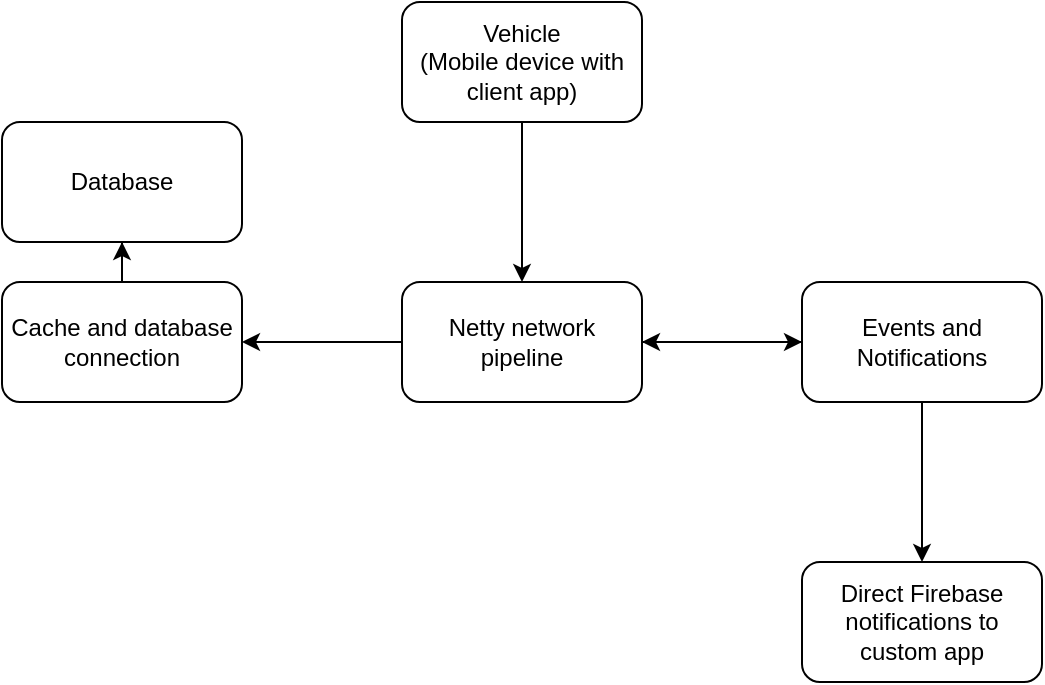 <mxfile version="14.9.4" type="github"><diagram id="fIU9lKK-ieeBtJ1PMxuY" name="Page-1"><mxGraphModel dx="1038" dy="547" grid="1" gridSize="10" guides="1" tooltips="1" connect="1" arrows="1" fold="1" page="1" pageScale="1" pageWidth="850" pageHeight="1100" math="0" shadow="0"><root><mxCell id="0"/><mxCell id="1" parent="0"/><mxCell id="csSRzxOheAEDZThqzpr--3" value="" style="edgeStyle=orthogonalEdgeStyle;rounded=0;orthogonalLoop=1;jettySize=auto;html=1;" edge="1" parent="1" source="csSRzxOheAEDZThqzpr--1" target="csSRzxOheAEDZThqzpr--2"><mxGeometry relative="1" as="geometry"/></mxCell><mxCell id="csSRzxOheAEDZThqzpr--1" value="Vehicle&lt;br&gt;(Mobile device with client app)" style="rounded=1;whiteSpace=wrap;html=1;" vertex="1" parent="1"><mxGeometry x="350" y="30" width="120" height="60" as="geometry"/></mxCell><mxCell id="csSRzxOheAEDZThqzpr--5" value="" style="edgeStyle=orthogonalEdgeStyle;rounded=0;orthogonalLoop=1;jettySize=auto;html=1;" edge="1" parent="1" source="csSRzxOheAEDZThqzpr--2" target="csSRzxOheAEDZThqzpr--4"><mxGeometry relative="1" as="geometry"/></mxCell><mxCell id="csSRzxOheAEDZThqzpr--7" value="" style="edgeStyle=orthogonalEdgeStyle;rounded=0;orthogonalLoop=1;jettySize=auto;html=1;" edge="1" parent="1" source="csSRzxOheAEDZThqzpr--2" target="csSRzxOheAEDZThqzpr--6"><mxGeometry relative="1" as="geometry"/></mxCell><mxCell id="csSRzxOheAEDZThqzpr--2" value="Netty network pipeline" style="rounded=1;whiteSpace=wrap;html=1;" vertex="1" parent="1"><mxGeometry x="350" y="170" width="120" height="60" as="geometry"/></mxCell><mxCell id="csSRzxOheAEDZThqzpr--8" value="" style="edgeStyle=orthogonalEdgeStyle;rounded=0;orthogonalLoop=1;jettySize=auto;html=1;" edge="1" parent="1" source="csSRzxOheAEDZThqzpr--4" target="csSRzxOheAEDZThqzpr--2"><mxGeometry relative="1" as="geometry"/></mxCell><mxCell id="csSRzxOheAEDZThqzpr--13" value="" style="edgeStyle=orthogonalEdgeStyle;rounded=0;orthogonalLoop=1;jettySize=auto;html=1;" edge="1" parent="1" source="csSRzxOheAEDZThqzpr--4" target="csSRzxOheAEDZThqzpr--12"><mxGeometry relative="1" as="geometry"/></mxCell><mxCell id="csSRzxOheAEDZThqzpr--4" value="Events and Notifications" style="rounded=1;whiteSpace=wrap;html=1;" vertex="1" parent="1"><mxGeometry x="550" y="170" width="120" height="60" as="geometry"/></mxCell><mxCell id="csSRzxOheAEDZThqzpr--11" value="" style="edgeStyle=orthogonalEdgeStyle;rounded=0;orthogonalLoop=1;jettySize=auto;html=1;" edge="1" parent="1" source="csSRzxOheAEDZThqzpr--6" target="csSRzxOheAEDZThqzpr--10"><mxGeometry relative="1" as="geometry"/></mxCell><mxCell id="csSRzxOheAEDZThqzpr--6" value="Cache and database connection" style="rounded=1;whiteSpace=wrap;html=1;" vertex="1" parent="1"><mxGeometry x="150" y="170" width="120" height="60" as="geometry"/></mxCell><mxCell id="csSRzxOheAEDZThqzpr--10" value="Database" style="rounded=1;whiteSpace=wrap;html=1;" vertex="1" parent="1"><mxGeometry x="150" y="90" width="120" height="60" as="geometry"/></mxCell><mxCell id="csSRzxOheAEDZThqzpr--12" value="Direct Firebase notifications to custom app" style="rounded=1;whiteSpace=wrap;html=1;" vertex="1" parent="1"><mxGeometry x="550" y="310" width="120" height="60" as="geometry"/></mxCell></root></mxGraphModel></diagram></mxfile>
